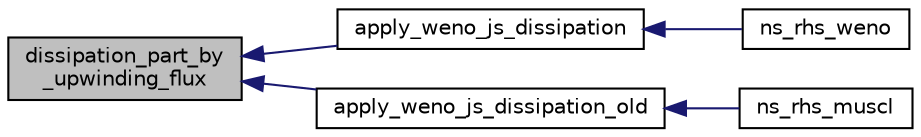 digraph "dissipation_part_by_upwinding_flux"
{
 // INTERACTIVE_SVG=YES
  bgcolor="transparent";
  edge [fontname="Helvetica",fontsize="10",labelfontname="Helvetica",labelfontsize="10"];
  node [fontname="Helvetica",fontsize="10",shape=record];
  rankdir="LR";
  Node65 [label="dissipation_part_by\l_upwinding_flux",height=0.2,width=0.4,color="black", fillcolor="grey75", style="filled", fontcolor="black"];
  Node65 -> Node66 [dir="back",color="midnightblue",fontsize="10",style="solid",fontname="Helvetica"];
  Node66 [label="apply_weno_js_dissipation",height=0.2,width=0.4,color="black",URL="$namespacenavierstokesrhsweno.html#a4a196ab534e2977d20c69a739e0e3eae"];
  Node66 -> Node67 [dir="back",color="midnightblue",fontsize="10",style="solid",fontname="Helvetica"];
  Node67 [label="ns_rhs_weno",height=0.2,width=0.4,color="black",URL="$namespacenavierstokesrhsweno.html#a1df7b6e3020cca9787110b8f1f5a024f"];
  Node65 -> Node68 [dir="back",color="midnightblue",fontsize="10",style="solid",fontname="Helvetica"];
  Node68 [label="apply_weno_js_dissipation_old",height=0.2,width=0.4,color="black",URL="$namespacenavierstokesrhsweno.html#abbc2f98a7ca22919d8a11d92a72b67e3"];
  Node68 -> Node69 [dir="back",color="midnightblue",fontsize="10",style="solid",fontname="Helvetica"];
  Node69 [label="ns_rhs_muscl",height=0.2,width=0.4,color="black",URL="$namespacenavierstokesrhsweno.html#a3e70362602fa5641e6a5546530caa1fc"];
}
